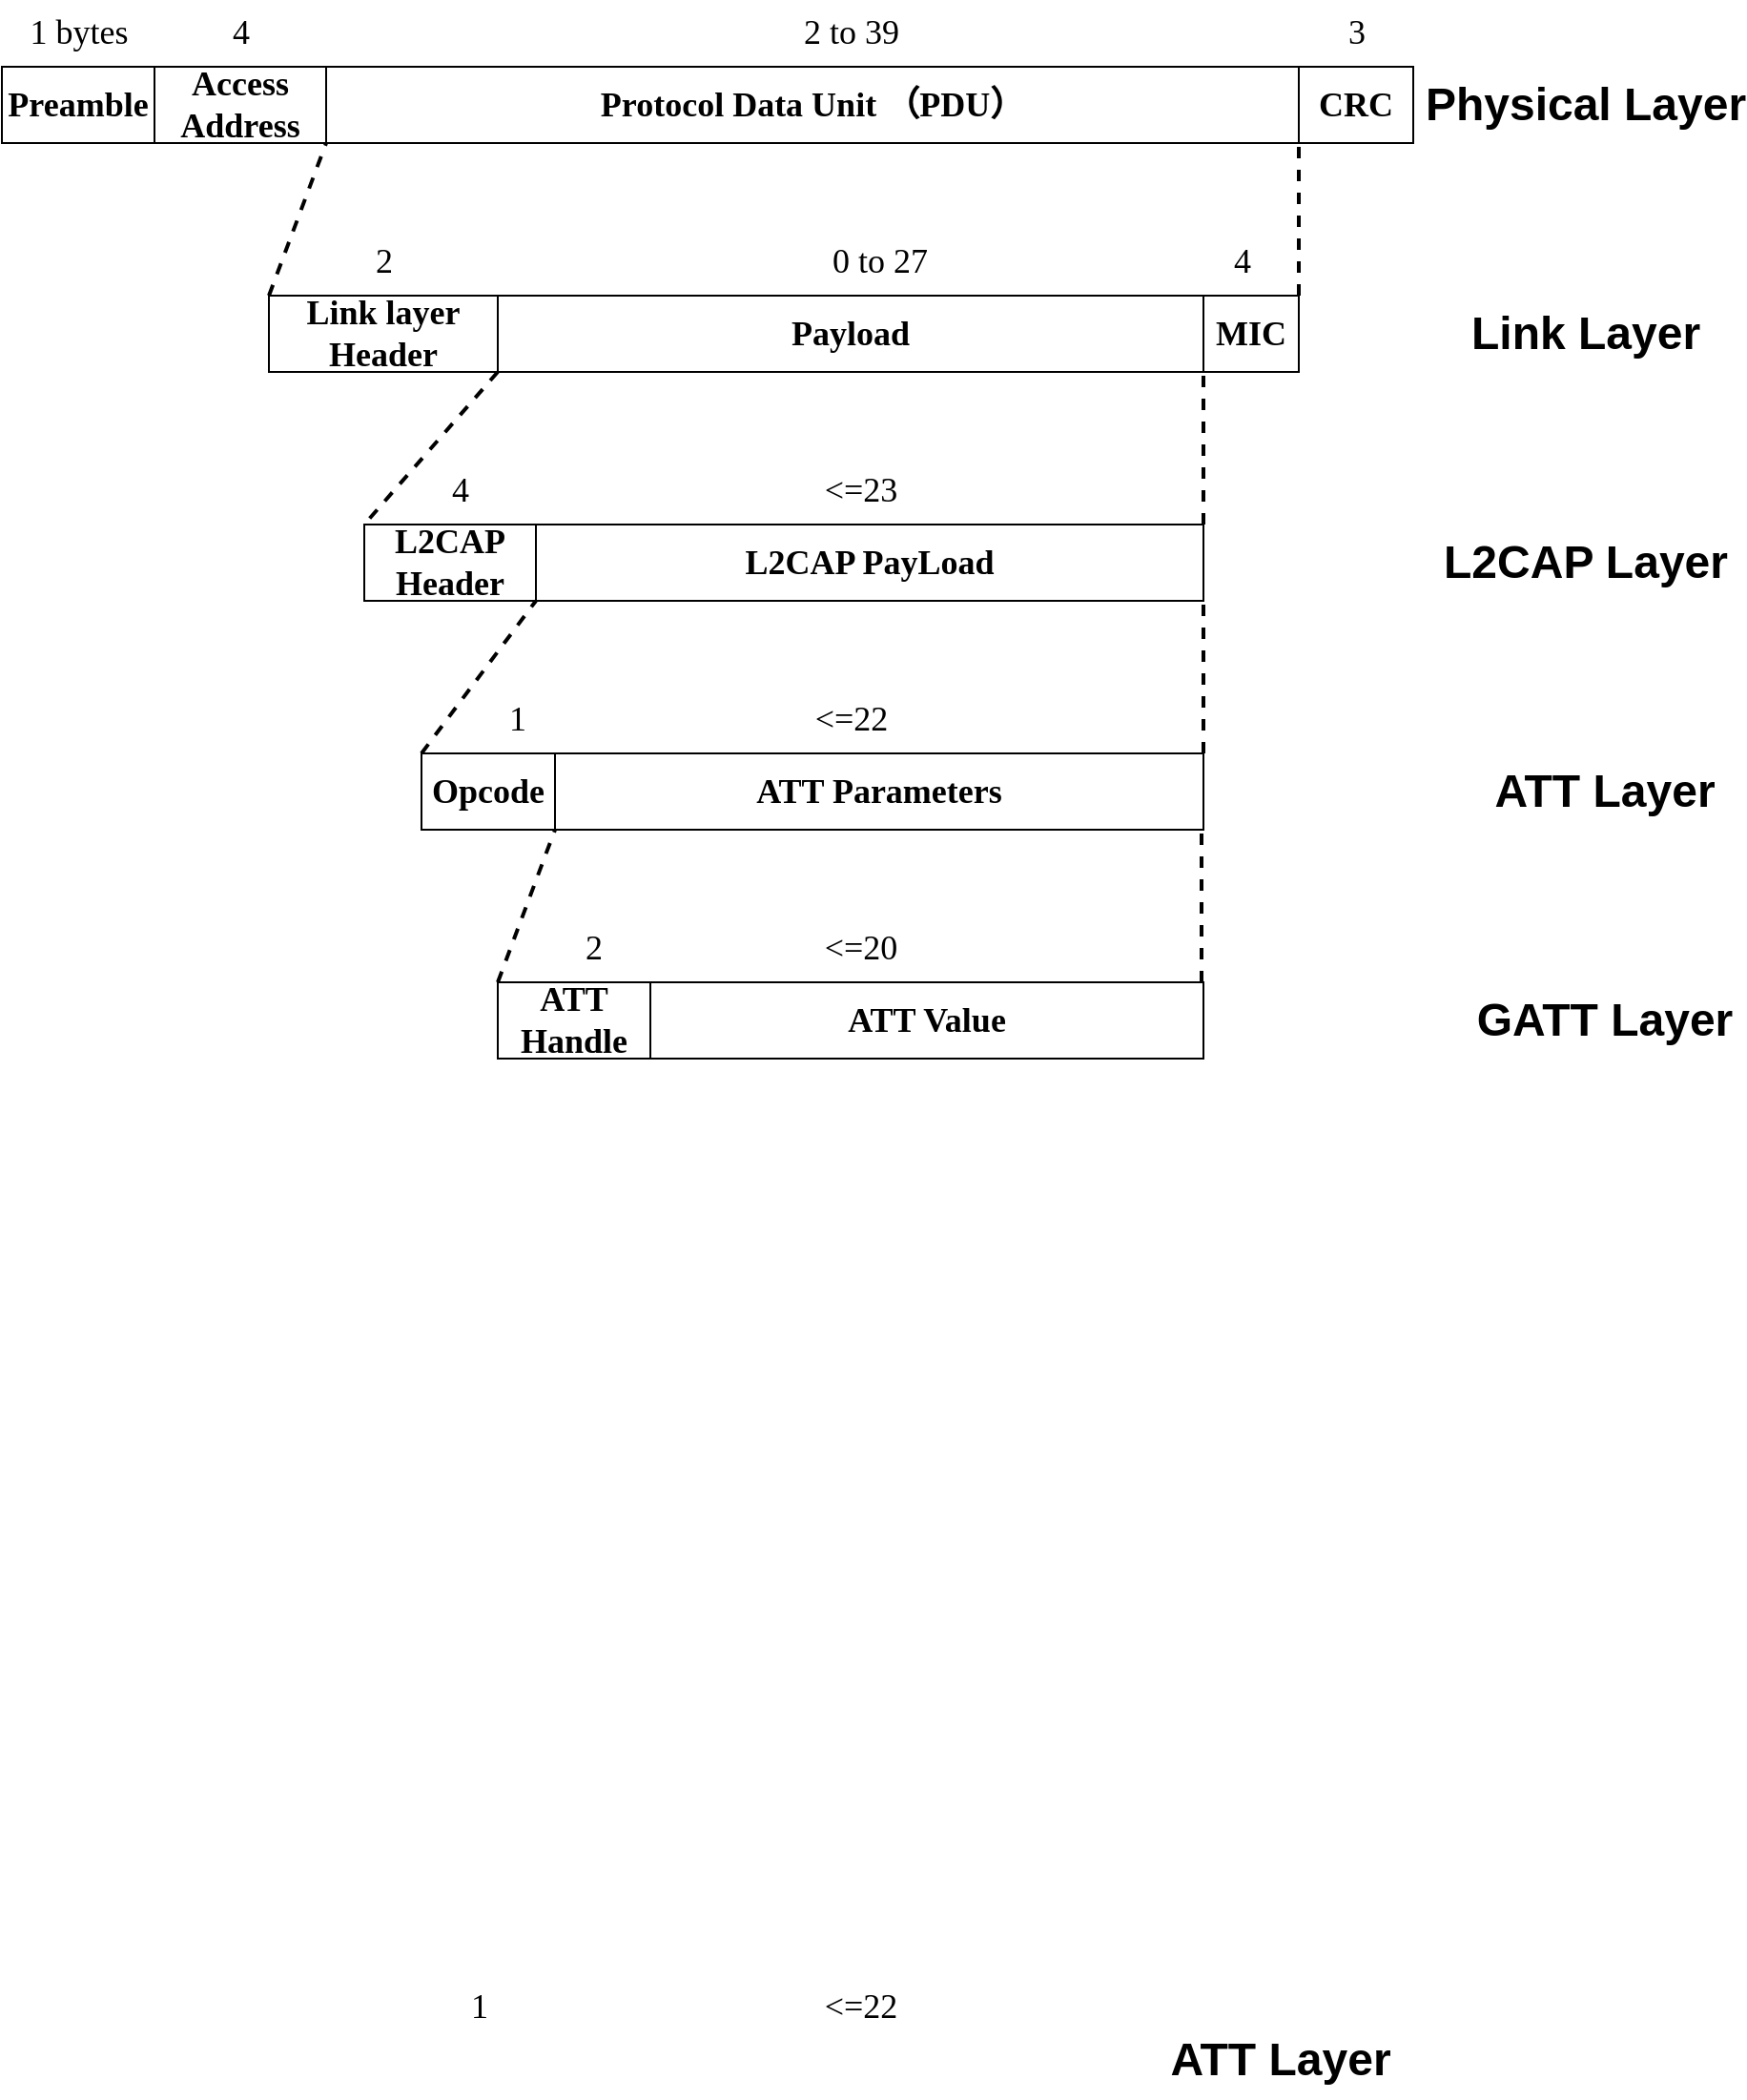 <mxfile version="14.2.9" type="github">
  <diagram id="mW1CXpkDc4-1F67w80To" name="Page-1">
    <mxGraphModel dx="1422" dy="882" grid="1" gridSize="10" guides="1" tooltips="1" connect="1" arrows="1" fold="1" page="1" pageScale="1" pageWidth="1169" pageHeight="1654" math="0" shadow="0">
      <root>
        <mxCell id="0" />
        <mxCell id="1" parent="0" />
        <mxCell id="yqDNeAxjPuDPZAOG8qcz-44" value="&lt;font face=&quot;Times New Roman&quot;&gt;&lt;span style=&quot;font-size: 18px&quot;&gt;&lt;b&gt;Preamble&lt;/b&gt;&lt;/span&gt;&lt;/font&gt;" style="rounded=0;whiteSpace=wrap;html=1;" vertex="1" parent="1">
          <mxGeometry x="10" y="80" width="80" height="40" as="geometry" />
        </mxCell>
        <mxCell id="yqDNeAxjPuDPZAOG8qcz-45" value="&lt;font face=&quot;Times New Roman&quot;&gt;&lt;span style=&quot;font-size: 18px&quot;&gt;&lt;b&gt;Access Address&lt;/b&gt;&lt;/span&gt;&lt;/font&gt;" style="rounded=0;whiteSpace=wrap;html=1;" vertex="1" parent="1">
          <mxGeometry x="90" y="80" width="90" height="40" as="geometry" />
        </mxCell>
        <mxCell id="yqDNeAxjPuDPZAOG8qcz-46" value="&lt;font face=&quot;Times New Roman&quot;&gt;&lt;span style=&quot;font-size: 18px&quot;&gt;&lt;b&gt;Protocol Data Unit （&lt;/b&gt;&lt;/span&gt;&lt;b style=&quot;font-size: 18px&quot;&gt;PDU）&lt;/b&gt;&lt;/font&gt;" style="rounded=0;whiteSpace=wrap;html=1;" vertex="1" parent="1">
          <mxGeometry x="180" y="80" width="510" height="40" as="geometry" />
        </mxCell>
        <mxCell id="yqDNeAxjPuDPZAOG8qcz-47" value="&lt;font face=&quot;Times New Roman&quot;&gt;&lt;span style=&quot;font-size: 18px&quot;&gt;&lt;b&gt;CRC&lt;/b&gt;&lt;/span&gt;&lt;/font&gt;" style="rounded=0;whiteSpace=wrap;html=1;" vertex="1" parent="1">
          <mxGeometry x="690" y="80" width="60" height="40" as="geometry" />
        </mxCell>
        <mxCell id="yqDNeAxjPuDPZAOG8qcz-48" value="&lt;font face=&quot;Times New Roman&quot; style=&quot;font-size: 18px&quot;&gt;&lt;b&gt;ATT Handle&lt;/b&gt;&lt;/font&gt;" style="rounded=0;whiteSpace=wrap;html=1;" vertex="1" parent="1">
          <mxGeometry x="270" y="560" width="80" height="40" as="geometry" />
        </mxCell>
        <mxCell id="yqDNeAxjPuDPZAOG8qcz-49" value="&lt;font face=&quot;Times New Roman&quot; style=&quot;font-size: 18px&quot;&gt;&lt;b&gt;ATT Value&lt;/b&gt;&lt;/font&gt;" style="rounded=0;whiteSpace=wrap;html=1;" vertex="1" parent="1">
          <mxGeometry x="350" y="560" width="290" height="40" as="geometry" />
        </mxCell>
        <mxCell id="yqDNeAxjPuDPZAOG8qcz-50" value="Physical Layer" style="text;strokeColor=none;fillColor=none;html=1;fontSize=24;fontStyle=1;verticalAlign=middle;align=center;" vertex="1" parent="1">
          <mxGeometry x="790" y="80" width="100" height="40" as="geometry" />
        </mxCell>
        <mxCell id="yqDNeAxjPuDPZAOG8qcz-53" value="GATT Layer" style="text;strokeColor=none;fillColor=none;html=1;fontSize=24;fontStyle=1;verticalAlign=middle;align=center;" vertex="1" parent="1">
          <mxGeometry x="800" y="560" width="100" height="40" as="geometry" />
        </mxCell>
        <mxCell id="yqDNeAxjPuDPZAOG8qcz-54" value="&lt;span style=&quot;font-weight: normal&quot;&gt;&lt;font style=&quot;font-size: 18px&quot; face=&quot;Times New Roman&quot;&gt;1 bytes&lt;/font&gt;&lt;/span&gt;" style="text;strokeColor=none;fillColor=none;html=1;fontSize=24;fontStyle=1;verticalAlign=middle;align=center;" vertex="1" parent="1">
          <mxGeometry x="20" y="50" width="60" height="20" as="geometry" />
        </mxCell>
        <mxCell id="yqDNeAxjPuDPZAOG8qcz-56" value="" style="endArrow=none;dashed=1;html=1;entryX=0;entryY=1;entryDx=0;entryDy=0;strokeWidth=2;exitX=0;exitY=0;exitDx=0;exitDy=0;jumpStyle=none;" edge="1" parent="1" source="yqDNeAxjPuDPZAOG8qcz-73" target="yqDNeAxjPuDPZAOG8qcz-46">
          <mxGeometry width="50" height="50" relative="1" as="geometry">
            <mxPoint x="200" y="200" as="sourcePoint" />
            <mxPoint x="600" y="630" as="targetPoint" />
          </mxGeometry>
        </mxCell>
        <mxCell id="yqDNeAxjPuDPZAOG8qcz-58" value="&lt;span style=&quot;font-weight: normal&quot;&gt;&lt;font style=&quot;font-size: 18px&quot; face=&quot;Times New Roman&quot;&gt;4&lt;/font&gt;&lt;/span&gt;" style="text;strokeColor=none;fillColor=none;html=1;fontSize=24;fontStyle=1;verticalAlign=middle;align=center;" vertex="1" parent="1">
          <mxGeometry x="105" y="50" width="60" height="20" as="geometry" />
        </mxCell>
        <mxCell id="yqDNeAxjPuDPZAOG8qcz-60" value="&lt;font face=&quot;Times New Roman&quot;&gt;&lt;span style=&quot;font-size: 18px&quot;&gt;&lt;b&gt;L2CAP Header&lt;/b&gt;&lt;/span&gt;&lt;/font&gt;" style="rounded=0;whiteSpace=wrap;html=1;" vertex="1" parent="1">
          <mxGeometry x="200" y="320" width="90" height="40" as="geometry" />
        </mxCell>
        <mxCell id="yqDNeAxjPuDPZAOG8qcz-61" value="&lt;font face=&quot;Times New Roman&quot;&gt;&lt;span style=&quot;font-size: 18px&quot;&gt;&lt;b&gt;L2CAP PayLoad&lt;/b&gt;&lt;/span&gt;&lt;/font&gt;" style="rounded=0;whiteSpace=wrap;html=1;" vertex="1" parent="1">
          <mxGeometry x="290" y="320" width="350" height="40" as="geometry" />
        </mxCell>
        <mxCell id="yqDNeAxjPuDPZAOG8qcz-62" value="ATT Layer" style="text;strokeColor=none;fillColor=none;html=1;fontSize=24;fontStyle=1;verticalAlign=middle;align=center;" vertex="1" parent="1">
          <mxGeometry x="800" y="440" width="100" height="40" as="geometry" />
        </mxCell>
        <mxCell id="yqDNeAxjPuDPZAOG8qcz-63" value="" style="endArrow=none;dashed=1;html=1;strokeWidth=2;entryX=0;entryY=1;entryDx=0;entryDy=0;" edge="1" parent="1" target="yqDNeAxjPuDPZAOG8qcz-47">
          <mxGeometry width="50" height="50" relative="1" as="geometry">
            <mxPoint x="690" y="200" as="sourcePoint" />
            <mxPoint x="740" y="230" as="targetPoint" />
          </mxGeometry>
        </mxCell>
        <mxCell id="yqDNeAxjPuDPZAOG8qcz-67" value="ATT Layer" style="text;strokeColor=none;fillColor=none;html=1;fontSize=24;fontStyle=1;verticalAlign=middle;align=center;" vertex="1" parent="1">
          <mxGeometry x="630" y="1105" width="100" height="40" as="geometry" />
        </mxCell>
        <mxCell id="yqDNeAxjPuDPZAOG8qcz-69" value="&lt;span style=&quot;font-weight: normal&quot;&gt;&lt;font style=&quot;font-size: 18px&quot; face=&quot;Times New Roman&quot;&gt;1&lt;/font&gt;&lt;/span&gt;" style="text;strokeColor=none;fillColor=none;html=1;fontSize=24;fontStyle=1;verticalAlign=middle;align=center;" vertex="1" parent="1">
          <mxGeometry x="230" y="1085" width="60" height="20" as="geometry" />
        </mxCell>
        <mxCell id="yqDNeAxjPuDPZAOG8qcz-70" value="&lt;span style=&quot;font-weight: 400&quot;&gt;&lt;font style=&quot;font-size: 18px&quot; face=&quot;Times New Roman&quot;&gt;&amp;lt;=22&lt;/font&gt;&lt;/span&gt;" style="text;strokeColor=none;fillColor=none;html=1;fontSize=24;fontStyle=1;verticalAlign=middle;align=center;" vertex="1" parent="1">
          <mxGeometry x="430" y="1085" width="60" height="20" as="geometry" />
        </mxCell>
        <mxCell id="yqDNeAxjPuDPZAOG8qcz-73" value="&lt;font face=&quot;Times New Roman&quot;&gt;&lt;span style=&quot;font-size: 18px&quot;&gt;&lt;b&gt;Link layer Header&lt;/b&gt;&lt;/span&gt;&lt;/font&gt;" style="rounded=0;whiteSpace=wrap;html=1;" vertex="1" parent="1">
          <mxGeometry x="150" y="200" width="120" height="40" as="geometry" />
        </mxCell>
        <mxCell id="yqDNeAxjPuDPZAOG8qcz-74" value="&lt;font face=&quot;Times New Roman&quot;&gt;&lt;span style=&quot;font-size: 18px&quot;&gt;&lt;b&gt;Payload&lt;/b&gt;&lt;/span&gt;&lt;/font&gt;" style="rounded=0;whiteSpace=wrap;html=1;" vertex="1" parent="1">
          <mxGeometry x="270" y="200" width="370" height="40" as="geometry" />
        </mxCell>
        <mxCell id="yqDNeAxjPuDPZAOG8qcz-76" value="&lt;font face=&quot;Times New Roman&quot;&gt;&lt;span style=&quot;font-size: 18px&quot;&gt;&lt;b&gt;MIC&lt;/b&gt;&lt;/span&gt;&lt;/font&gt;" style="rounded=0;whiteSpace=wrap;html=1;" vertex="1" parent="1">
          <mxGeometry x="640" y="200" width="50" height="40" as="geometry" />
        </mxCell>
        <mxCell id="yqDNeAxjPuDPZAOG8qcz-77" value="Link Layer" style="text;strokeColor=none;fillColor=none;html=1;fontSize=24;fontStyle=1;verticalAlign=middle;align=center;" vertex="1" parent="1">
          <mxGeometry x="790" y="200" width="100" height="40" as="geometry" />
        </mxCell>
        <mxCell id="yqDNeAxjPuDPZAOG8qcz-78" value="" style="endArrow=none;dashed=1;html=1;strokeWidth=2;entryX=0;entryY=1;entryDx=0;entryDy=0;exitX=1;exitY=0;exitDx=0;exitDy=0;" edge="1" parent="1" source="yqDNeAxjPuDPZAOG8qcz-61" target="yqDNeAxjPuDPZAOG8qcz-76">
          <mxGeometry width="50" height="50" relative="1" as="geometry">
            <mxPoint x="700" y="210" as="sourcePoint" />
            <mxPoint x="700" y="130" as="targetPoint" />
          </mxGeometry>
        </mxCell>
        <mxCell id="yqDNeAxjPuDPZAOG8qcz-79" value="" style="endArrow=none;dashed=1;html=1;entryX=0;entryY=0;entryDx=0;entryDy=0;strokeWidth=2;exitX=0;exitY=1;exitDx=0;exitDy=0;" edge="1" parent="1" source="yqDNeAxjPuDPZAOG8qcz-74" target="yqDNeAxjPuDPZAOG8qcz-60">
          <mxGeometry width="50" height="50" relative="1" as="geometry">
            <mxPoint x="160" y="210" as="sourcePoint" />
            <mxPoint x="190" y="130" as="targetPoint" />
          </mxGeometry>
        </mxCell>
        <mxCell id="yqDNeAxjPuDPZAOG8qcz-80" value="L2CAP Layer" style="text;strokeColor=none;fillColor=none;html=1;fontSize=24;fontStyle=1;verticalAlign=middle;align=center;" vertex="1" parent="1">
          <mxGeometry x="790" y="330" width="100" height="20" as="geometry" />
        </mxCell>
        <mxCell id="yqDNeAxjPuDPZAOG8qcz-82" value="&lt;font face=&quot;Times New Roman&quot;&gt;&lt;span style=&quot;font-size: 18px&quot;&gt;&lt;b&gt;Opcode&lt;/b&gt;&lt;/span&gt;&lt;/font&gt;" style="rounded=0;whiteSpace=wrap;html=1;" vertex="1" parent="1">
          <mxGeometry x="230" y="440" width="70" height="40" as="geometry" />
        </mxCell>
        <mxCell id="yqDNeAxjPuDPZAOG8qcz-83" value="&lt;font face=&quot;Times New Roman&quot; style=&quot;font-size: 18px&quot;&gt;&lt;b&gt;ATT Parameters&lt;/b&gt;&lt;/font&gt;" style="rounded=0;whiteSpace=wrap;html=1;" vertex="1" parent="1">
          <mxGeometry x="300" y="440" width="340" height="40" as="geometry" />
        </mxCell>
        <mxCell id="yqDNeAxjPuDPZAOG8qcz-84" value="" style="endArrow=none;dashed=1;html=1;strokeWidth=2;entryX=1;entryY=1;entryDx=0;entryDy=0;exitX=1;exitY=0;exitDx=0;exitDy=0;" edge="1" parent="1" source="yqDNeAxjPuDPZAOG8qcz-83" target="yqDNeAxjPuDPZAOG8qcz-61">
          <mxGeometry width="50" height="50" relative="1" as="geometry">
            <mxPoint x="650" y="330" as="sourcePoint" />
            <mxPoint x="650" y="250" as="targetPoint" />
          </mxGeometry>
        </mxCell>
        <mxCell id="yqDNeAxjPuDPZAOG8qcz-85" value="" style="endArrow=none;dashed=1;html=1;entryX=1;entryY=1;entryDx=0;entryDy=0;strokeWidth=2;exitX=0;exitY=0;exitDx=0;exitDy=0;" edge="1" parent="1" source="yqDNeAxjPuDPZAOG8qcz-82" target="yqDNeAxjPuDPZAOG8qcz-60">
          <mxGeometry width="50" height="50" relative="1" as="geometry">
            <mxPoint x="160" y="250" as="sourcePoint" />
            <mxPoint x="300" y="330" as="targetPoint" />
          </mxGeometry>
        </mxCell>
        <mxCell id="yqDNeAxjPuDPZAOG8qcz-86" value="" style="endArrow=none;dashed=1;html=1;entryX=1;entryY=1;entryDx=0;entryDy=0;strokeWidth=2;exitX=0;exitY=0;exitDx=0;exitDy=0;" edge="1" parent="1" source="yqDNeAxjPuDPZAOG8qcz-48" target="yqDNeAxjPuDPZAOG8qcz-82">
          <mxGeometry width="50" height="50" relative="1" as="geometry">
            <mxPoint x="320" y="550" as="sourcePoint" />
            <mxPoint x="300" y="370" as="targetPoint" />
          </mxGeometry>
        </mxCell>
        <mxCell id="yqDNeAxjPuDPZAOG8qcz-87" value="" style="endArrow=none;dashed=1;html=1;strokeWidth=2;entryX=1;entryY=1;entryDx=0;entryDy=0;exitX=1;exitY=0;exitDx=0;exitDy=0;" edge="1" parent="1">
          <mxGeometry width="50" height="50" relative="1" as="geometry">
            <mxPoint x="639" y="560" as="sourcePoint" />
            <mxPoint x="639" y="480" as="targetPoint" />
          </mxGeometry>
        </mxCell>
        <mxCell id="yqDNeAxjPuDPZAOG8qcz-89" value="&lt;span style=&quot;font-weight: normal&quot;&gt;&lt;font style=&quot;font-size: 18px&quot; face=&quot;Times New Roman&quot;&gt;2 to 39&lt;/font&gt;&lt;/span&gt;" style="text;strokeColor=none;fillColor=none;html=1;fontSize=24;fontStyle=1;verticalAlign=middle;align=center;" vertex="1" parent="1">
          <mxGeometry x="425" y="50" width="60" height="20" as="geometry" />
        </mxCell>
        <mxCell id="yqDNeAxjPuDPZAOG8qcz-90" value="&lt;span style=&quot;font-weight: normal&quot;&gt;&lt;font style=&quot;font-size: 18px&quot; face=&quot;Times New Roman&quot;&gt;3&lt;/font&gt;&lt;/span&gt;" style="text;strokeColor=none;fillColor=none;html=1;fontSize=24;fontStyle=1;verticalAlign=middle;align=center;" vertex="1" parent="1">
          <mxGeometry x="690" y="50" width="60" height="20" as="geometry" />
        </mxCell>
        <mxCell id="yqDNeAxjPuDPZAOG8qcz-93" value="&lt;font face=&quot;Times New Roman&quot;&gt;&lt;span style=&quot;font-size: 18px ; font-weight: 400&quot;&gt;2&lt;/span&gt;&lt;/font&gt;" style="text;strokeColor=none;fillColor=none;html=1;fontSize=24;fontStyle=1;verticalAlign=middle;align=center;" vertex="1" parent="1">
          <mxGeometry x="180" y="170" width="60" height="20" as="geometry" />
        </mxCell>
        <mxCell id="yqDNeAxjPuDPZAOG8qcz-94" value="&lt;font face=&quot;Times New Roman&quot;&gt;&lt;span style=&quot;font-size: 18px ; font-weight: 400&quot;&gt;0 to 27&lt;/span&gt;&lt;/font&gt;" style="text;strokeColor=none;fillColor=none;html=1;fontSize=24;fontStyle=1;verticalAlign=middle;align=center;" vertex="1" parent="1">
          <mxGeometry x="440" y="170" width="60" height="20" as="geometry" />
        </mxCell>
        <mxCell id="yqDNeAxjPuDPZAOG8qcz-95" value="&lt;font face=&quot;Times New Roman&quot;&gt;&lt;span style=&quot;font-size: 18px ; font-weight: 400&quot;&gt;4&lt;/span&gt;&lt;/font&gt;" style="text;strokeColor=none;fillColor=none;html=1;fontSize=24;fontStyle=1;verticalAlign=middle;align=center;" vertex="1" parent="1">
          <mxGeometry x="630" y="170" width="60" height="20" as="geometry" />
        </mxCell>
        <mxCell id="yqDNeAxjPuDPZAOG8qcz-98" value="&lt;font face=&quot;Times New Roman&quot;&gt;&lt;span style=&quot;font-size: 18px ; font-weight: 400&quot;&gt;4&lt;/span&gt;&lt;/font&gt;" style="text;strokeColor=none;fillColor=none;html=1;fontSize=24;fontStyle=1;verticalAlign=middle;align=center;" vertex="1" parent="1">
          <mxGeometry x="220" y="290" width="60" height="20" as="geometry" />
        </mxCell>
        <mxCell id="yqDNeAxjPuDPZAOG8qcz-99" value="&lt;font face=&quot;Times New Roman&quot;&gt;&lt;span style=&quot;font-size: 18px ; font-weight: 400&quot;&gt;&amp;lt;=20&lt;/span&gt;&lt;/font&gt;" style="text;strokeColor=none;fillColor=none;html=1;fontSize=24;fontStyle=1;verticalAlign=middle;align=center;" vertex="1" parent="1">
          <mxGeometry x="430" y="530" width="60" height="20" as="geometry" />
        </mxCell>
        <mxCell id="yqDNeAxjPuDPZAOG8qcz-100" value="&lt;font face=&quot;Times New Roman&quot;&gt;&lt;span style=&quot;font-size: 18px ; font-weight: 400&quot;&gt;&amp;lt;=23&lt;/span&gt;&lt;/font&gt;" style="text;strokeColor=none;fillColor=none;html=1;fontSize=24;fontStyle=1;verticalAlign=middle;align=center;" vertex="1" parent="1">
          <mxGeometry x="430" y="290" width="60" height="20" as="geometry" />
        </mxCell>
        <mxCell id="yqDNeAxjPuDPZAOG8qcz-101" value="&lt;font face=&quot;Times New Roman&quot;&gt;&lt;span style=&quot;font-size: 18px ; font-weight: 400&quot;&gt;&amp;lt;=22&lt;/span&gt;&lt;/font&gt;" style="text;strokeColor=none;fillColor=none;html=1;fontSize=24;fontStyle=1;verticalAlign=middle;align=center;" vertex="1" parent="1">
          <mxGeometry x="425" y="410" width="60" height="20" as="geometry" />
        </mxCell>
        <mxCell id="yqDNeAxjPuDPZAOG8qcz-102" value="&lt;font face=&quot;Times New Roman&quot;&gt;&lt;span style=&quot;font-size: 18px ; font-weight: 400&quot;&gt;1&lt;/span&gt;&lt;/font&gt;" style="text;strokeColor=none;fillColor=none;html=1;fontSize=24;fontStyle=1;verticalAlign=middle;align=center;" vertex="1" parent="1">
          <mxGeometry x="250" y="410" width="60" height="20" as="geometry" />
        </mxCell>
        <mxCell id="yqDNeAxjPuDPZAOG8qcz-105" value="&lt;font face=&quot;Times New Roman&quot;&gt;&lt;span style=&quot;font-size: 18px ; font-weight: 400&quot;&gt;2&lt;/span&gt;&lt;/font&gt;" style="text;strokeColor=none;fillColor=none;html=1;fontSize=24;fontStyle=1;verticalAlign=middle;align=center;" vertex="1" parent="1">
          <mxGeometry x="290" y="530" width="60" height="20" as="geometry" />
        </mxCell>
      </root>
    </mxGraphModel>
  </diagram>
</mxfile>
